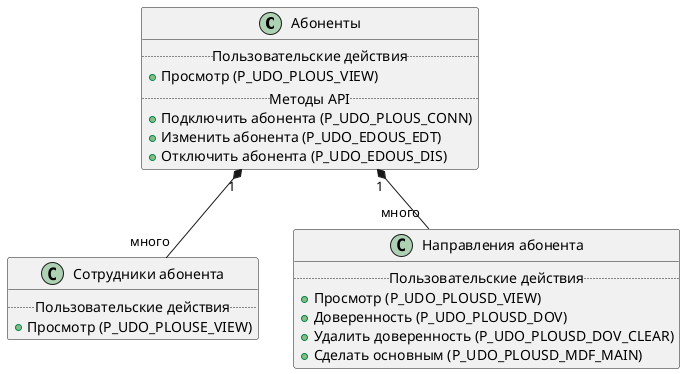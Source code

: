 @startuml

class "Абоненты" as MasterClass {
..Пользовательские действия..
{method}+Просмотр (P_UDO_PLOUS_VIEW)
..Методы API..
{method}+Подключить абонента (P_UDO_PLOUS_CONN)
{method}+Изменить абонента (P_UDO_EDOUS_EDT)
{method}+Отключить абонента (P_UDO_EDOUS_DIS)
}

class "Cотрудники абонента" as SpecClass1 {
..Пользовательские действия..
{method}+Просмотр (P_UDO_PLOUSE_VIEW)
}

class "Направления абонента" as SpecClass2 {
..Пользовательские действия..
{method}+Просмотр (P_UDO_PLOUSD_VIEW)
{method}+Доверенность (P_UDO_PLOUSD_DOV)
{method}+Удалить доверенность (P_UDO_PLOUSD_DOV_CLEAR)
{method}+Сделать основным (P_UDO_PLOUSD_MDF_MAIN)
}

MasterClass "1" *-- "много" SpecClass1
MasterClass "1" *-- "много" SpecClass2

@enduml
